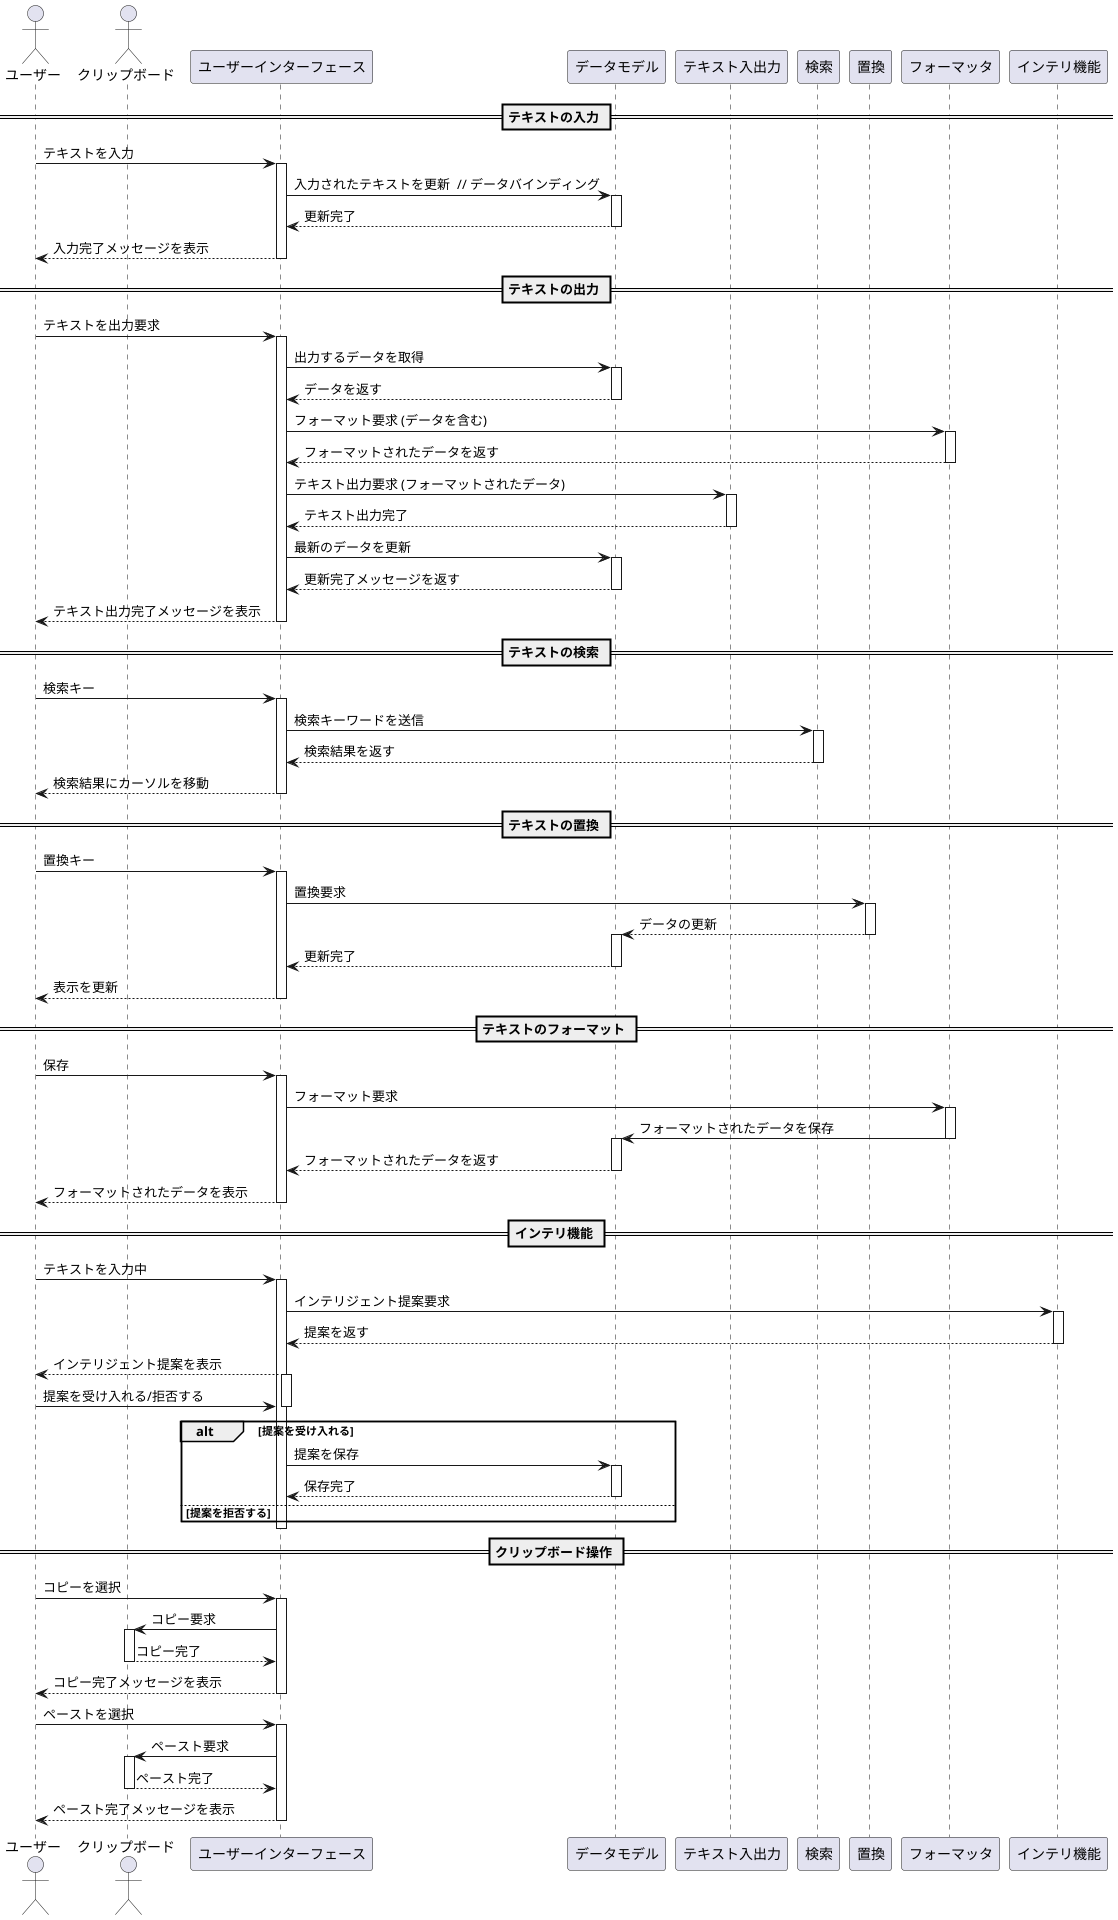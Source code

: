 @startuml

actor User as "ユーザー"
actor Clipboard as "クリップボード"
participant "ユーザーインターフェース" as UI
participant "データモデル" as DataModel
participant "テキスト入出力" as TextIO
participant "検索" as Search
participant "置換" as Replace
participant "フォーマッタ" as Formatter
participant "インテリ機能" as IntelliFeature

== テキストの入力 ==
User -> UI : テキストを入力
activate UI

UI -> DataModel : 入力されたテキストを更新  // データバインディング
activate DataModel

DataModel --> UI : 更新完了
deactivate DataModel

UI --> User : 入力完了メッセージを表示
deactivate UI

== テキストの出力 ==
User -> UI : テキストを出力要求
activate UI

UI -> DataModel : 出力するデータを取得
activate DataModel

DataModel --> UI : データを返す
deactivate DataModel

UI -> Formatter : フォーマット要求 (データを含む)
activate Formatter

Formatter --> UI : フォーマットされたデータを返す
deactivate Formatter

UI -> TextIO : テキスト出力要求 (フォーマットされたデータ)
activate TextIO

TextIO --> UI : テキスト出力完了
deactivate TextIO

UI -> DataModel : 最新のデータを更新
activate DataModel

DataModel --> UI : 更新完了メッセージを返す
deactivate DataModel

UI --> User : テキスト出力完了メッセージを表示
deactivate UI

== テキストの検索 ==
User -> UI : 検索キー
activate UI

UI -> Search : 検索キーワードを送信
activate Search

Search --> UI : 検索結果を返す
deactivate Search

UI --> User : 検索結果にカーソルを移動
deactivate UI

== テキストの置換 ==
User -> UI : 置換キー
activate UI

UI -> Replace : 置換要求
activate Replace

Replace --> DataModel : データの更新  
deactivate Replace
activate DataModel

DataModel --> UI : 更新完了
deactivate DataModel

UI --> User : 表示を更新
deactivate UI

== テキストのフォーマット ==
User -> UI : 保存
activate UI

UI -> Formatter : フォーマット要求
activate Formatter

Formatter -> DataModel : フォーマットされたデータを保存
deactivate Formatter
activate DataModel

DataModel --> UI : フォーマットされたデータを返す
deactivate DataModel

UI --> User : フォーマットされたデータを表示
deactivate UI


== インテリ機能 ==
User -> UI : テキストを入力中
activate UI

UI -> IntelliFeature : インテリジェント提案要求
activate IntelliFeature

IntelliFeature --> UI : 提案を返す
deactivate IntelliFeature

UI --> User : インテリジェント提案を表示
activate UI

User -> UI : 提案を受け入れる/拒否する
deactivate UI

alt 提案を受け入れる
    UI -> DataModel : 提案を保存
    activate DataModel
    DataModel --> UI : 保存完了
    deactivate DataModel
else 提案を拒否する
end

deactivate UI

== クリップボード操作 ==
User -> UI : コピーを選択
activate UI

UI -> Clipboard : コピー要求
activate Clipboard

Clipboard --> UI : コピー完了
deactivate Clipboard

UI --> User : コピー完了メッセージを表示
deactivate UI

User -> UI : ペーストを選択
activate UI

UI -> Clipboard : ペースト要求
activate Clipboard

Clipboard --> UI : ペースト完了
deactivate Clipboard

UI --> User : ペースト完了メッセージを表示
deactivate UI

@enduml